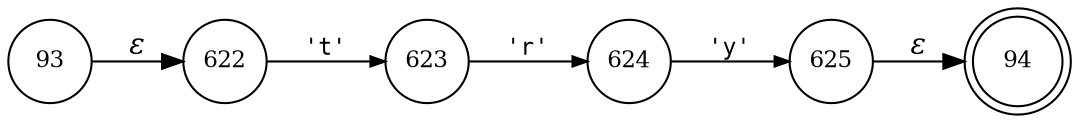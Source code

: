 digraph ATN {
rankdir=LR;
s94[fontsize=11, label="94", shape=doublecircle, fixedsize=true, width=.6];
s624[fontsize=11,label="624", shape=circle, fixedsize=true, width=.55, peripheries=1];
s625[fontsize=11,label="625", shape=circle, fixedsize=true, width=.55, peripheries=1];
s93[fontsize=11,label="93", shape=circle, fixedsize=true, width=.55, peripheries=1];
s622[fontsize=11,label="622", shape=circle, fixedsize=true, width=.55, peripheries=1];
s623[fontsize=11,label="623", shape=circle, fixedsize=true, width=.55, peripheries=1];
s93 -> s622 [fontname="Times-Italic", label="&epsilon;"];
s622 -> s623 [fontsize=11, fontname="Courier", arrowsize=.7, label = "'t'", arrowhead = normal];
s623 -> s624 [fontsize=11, fontname="Courier", arrowsize=.7, label = "'r'", arrowhead = normal];
s624 -> s625 [fontsize=11, fontname="Courier", arrowsize=.7, label = "'y'", arrowhead = normal];
s625 -> s94 [fontname="Times-Italic", label="&epsilon;"];
}